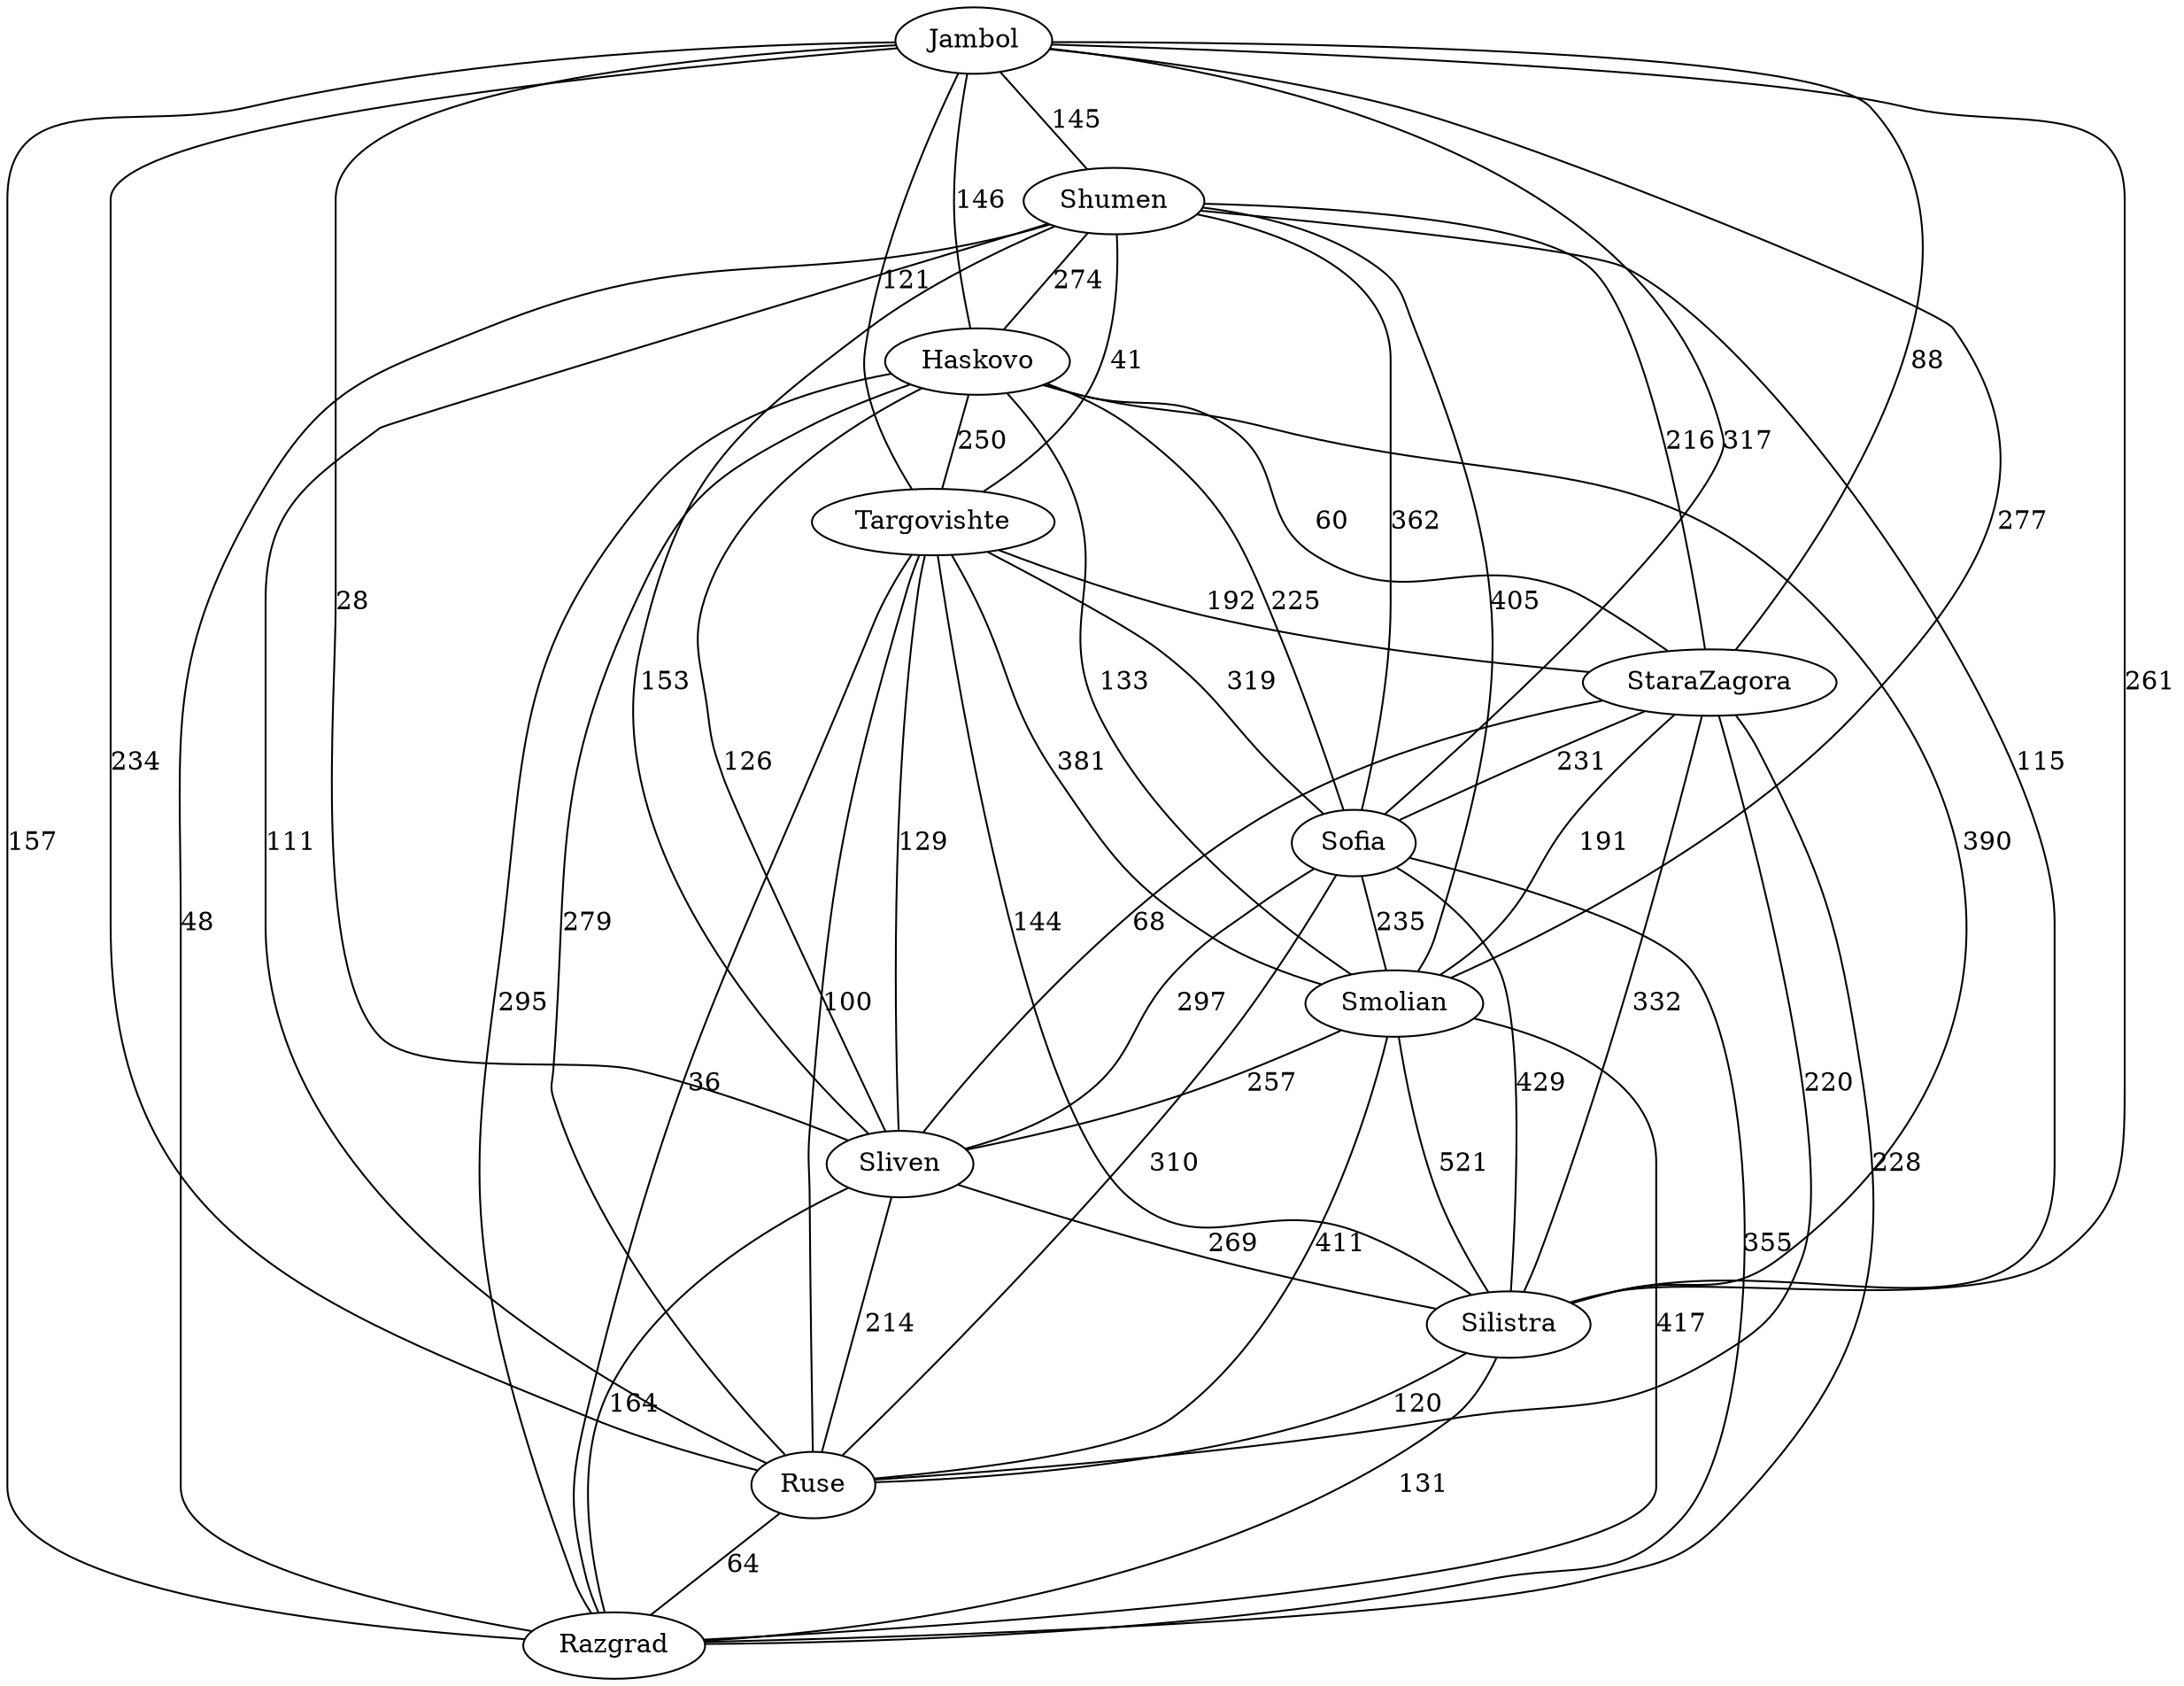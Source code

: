 digraph G{
edge[dir=none]
Razgrad;
Ruse;
Silistra;
Sliven;
Smolian;
Sofia;
StaraZagora;
Targovishte;
Haskovo;
Shumen;
Jambol;
Ruse->Razgrad[label="64"];
Silistra->Razgrad[label="131"];
Silistra->Ruse[label="120"];
Sliven->Razgrad[label="164"];
Sliven->Ruse[label="214"];
Sliven->Silistra[label="269"];
Smolian->Razgrad[label="417"];
Smolian->Ruse[label="411"];
Smolian->Silistra[label="521"];
Smolian->Sliven[label="257"];
Sofia->Razgrad[label="355"];
Sofia->Ruse[label="310"];
Sofia->Silistra[label="429"];
Sofia->Sliven[label="297"];
Sofia->Smolian[label="235"];
StaraZagora->Razgrad[label="228"];
StaraZagora->Ruse[label="220"];
StaraZagora->Silistra[label="332"];
StaraZagora->Sliven[label="68"];
StaraZagora->Smolian[label="191"];
StaraZagora->Sofia[label="231"];
Targovishte->Razgrad[label="36"];
Targovishte->Ruse[label="100"];
Targovishte->Silistra[label="144"];
Targovishte->Sliven[label="129"];
Targovishte->Smolian[label="381"];
Targovishte->Sofia[label="319"];
Targovishte->StaraZagora[label="192"];
Haskovo->Razgrad[label="295"];
Haskovo->Ruse[label="279"];
Haskovo->Silistra[label="390"];
Haskovo->Sliven[label="126"];
Haskovo->Smolian[label="133"];
Haskovo->Sofia[label="225"];
Haskovo->StaraZagora[label="60"];
Haskovo->Targovishte[label="250"];
Shumen->Razgrad[label="48"];
Shumen->Ruse[label="111"];
Shumen->Silistra[label="115"];
Shumen->Sliven[label="153"];
Shumen->Smolian[label="405"];
Shumen->Sofia[label="362"];
Shumen->StaraZagora[label="216"];
Shumen->Targovishte[label="41"];
Shumen->Haskovo[label="274"];
Jambol->Razgrad[label="157"];
Jambol->Ruse[label="234"];
Jambol->Silistra[label="261"];
Jambol->Sliven[label="28"];
Jambol->Smolian[label="277"];
Jambol->Sofia[label="317"];
Jambol->StaraZagora[label="88"];
Jambol->Targovishte[label="121"];
Jambol->Haskovo[label="146"];
Jambol->Shumen[label="145"];
}
